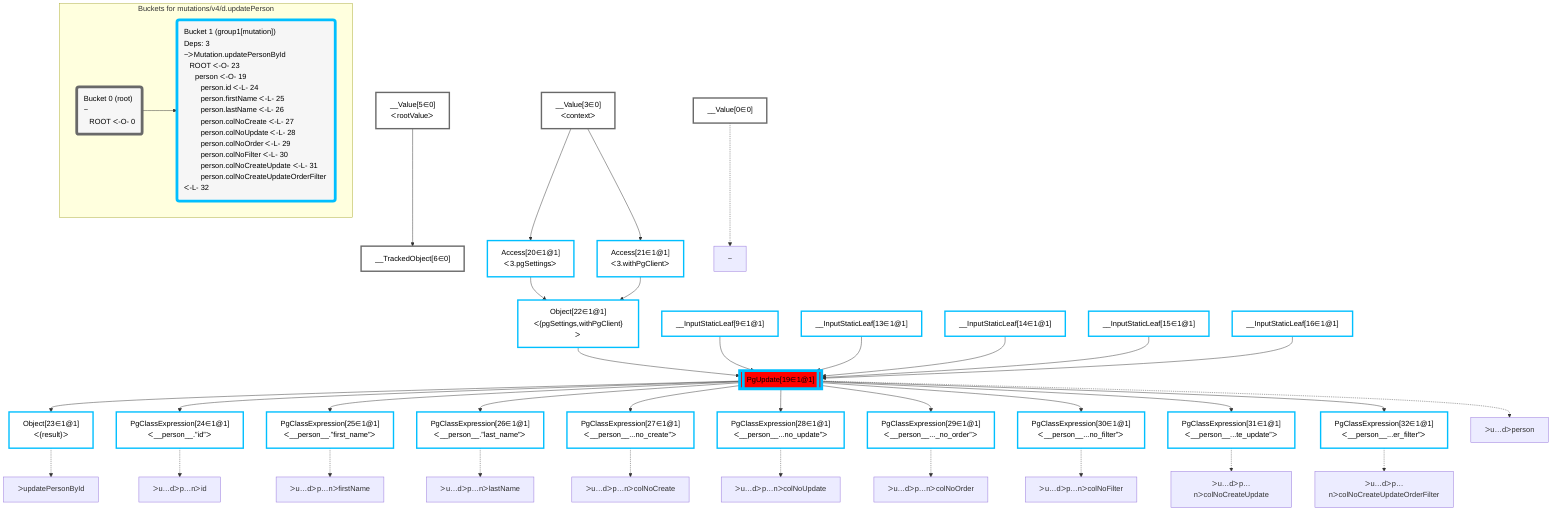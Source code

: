 graph TD
    classDef path fill:#eee,stroke:#000,color:#000
    classDef plan fill:#fff,stroke-width:3px,color:#000
    classDef itemplan fill:#fff,stroke-width:6px,color:#000
    classDef sideeffectplan fill:#f00,stroke-width:6px,color:#000
    classDef bucket fill:#f6f6f6,color:#000,stroke-width:6px,text-align:left


    %% define plans
    __Value0["__Value[0∈0]"]:::plan
    __Value3["__Value[3∈0]<br />ᐸcontextᐳ"]:::plan
    __Value5["__Value[5∈0]<br />ᐸrootValueᐳ"]:::plan
    __TrackedObject6["__TrackedObject[6∈0]"]:::plan
    __InputStaticLeaf9["__InputStaticLeaf[9∈1@1]"]:::plan
    __InputStaticLeaf13["__InputStaticLeaf[13∈1@1]"]:::plan
    __InputStaticLeaf14["__InputStaticLeaf[14∈1@1]"]:::plan
    __InputStaticLeaf15["__InputStaticLeaf[15∈1@1]"]:::plan
    __InputStaticLeaf16["__InputStaticLeaf[16∈1@1]"]:::plan
    Access20["Access[20∈1@1]<br />ᐸ3.pgSettingsᐳ"]:::plan
    Access21["Access[21∈1@1]<br />ᐸ3.withPgClientᐳ"]:::plan
    Object22["Object[22∈1@1]<br />ᐸ{pgSettings,withPgClient}ᐳ"]:::plan
    PgUpdate19[["PgUpdate[19∈1@1]"]]:::sideeffectplan
    Object23["Object[23∈1@1]<br />ᐸ{result}ᐳ"]:::plan
    PgClassExpression24["PgClassExpression[24∈1@1]<br />ᐸ__person__.”id”ᐳ"]:::plan
    PgClassExpression25["PgClassExpression[25∈1@1]<br />ᐸ__person__.”first_name”ᐳ"]:::plan
    PgClassExpression26["PgClassExpression[26∈1@1]<br />ᐸ__person__.”last_name”ᐳ"]:::plan
    PgClassExpression27["PgClassExpression[27∈1@1]<br />ᐸ__person__...no_create”ᐳ"]:::plan
    PgClassExpression28["PgClassExpression[28∈1@1]<br />ᐸ__person__...no_update”ᐳ"]:::plan
    PgClassExpression29["PgClassExpression[29∈1@1]<br />ᐸ__person__..._no_order”ᐳ"]:::plan
    PgClassExpression30["PgClassExpression[30∈1@1]<br />ᐸ__person__...no_filter”ᐳ"]:::plan
    PgClassExpression31["PgClassExpression[31∈1@1]<br />ᐸ__person__...te_update”ᐳ"]:::plan
    PgClassExpression32["PgClassExpression[32∈1@1]<br />ᐸ__person__...er_filter”ᐳ"]:::plan

    %% plan dependencies
    __Value5 --> __TrackedObject6
    __Value3 --> Access20
    __Value3 --> Access21
    Access20 & Access21 --> Object22
    Object22 & __InputStaticLeaf9 & __InputStaticLeaf13 & __InputStaticLeaf14 & __InputStaticLeaf15 & __InputStaticLeaf16 --> PgUpdate19
    PgUpdate19 --> Object23
    PgUpdate19 --> PgClassExpression24
    PgUpdate19 --> PgClassExpression25
    PgUpdate19 --> PgClassExpression26
    PgUpdate19 --> PgClassExpression27
    PgUpdate19 --> PgClassExpression28
    PgUpdate19 --> PgClassExpression29
    PgUpdate19 --> PgClassExpression30
    PgUpdate19 --> PgClassExpression31
    PgUpdate19 --> PgClassExpression32

    %% plan-to-path relationships
    P0["~"]
    __Value0 -.-> P0
    P19["ᐳu…dᐳperson"]
    PgUpdate19 -.-> P19
    P23["ᐳupdatePersonById"]
    Object23 -.-> P23
    P24["ᐳu…dᐳp…nᐳid"]
    PgClassExpression24 -.-> P24
    P25["ᐳu…dᐳp…nᐳfirstName"]
    PgClassExpression25 -.-> P25
    P26["ᐳu…dᐳp…nᐳlastName"]
    PgClassExpression26 -.-> P26
    P27["ᐳu…dᐳp…nᐳcolNoCreate"]
    PgClassExpression27 -.-> P27
    P28["ᐳu…dᐳp…nᐳcolNoUpdate"]
    PgClassExpression28 -.-> P28
    P29["ᐳu…dᐳp…nᐳcolNoOrder"]
    PgClassExpression29 -.-> P29
    P30["ᐳu…dᐳp…nᐳcolNoFilter"]
    PgClassExpression30 -.-> P30
    P31["ᐳu…dᐳp…nᐳcolNoCreateUpdate"]
    PgClassExpression31 -.-> P31
    P32["ᐳu…dᐳp…nᐳcolNoCreateUpdateOrderFilter"]
    PgClassExpression32 -.-> P32

    subgraph "Buckets for mutations/v4/d.updatePerson"
    Bucket0("Bucket 0 (root)<br />~<br />⠀ROOT ᐸ-O- 0"):::bucket
    classDef bucket0 stroke:#696969
    class Bucket0,__Value0,__Value3,__Value5,__TrackedObject6 bucket0
    Bucket1("Bucket 1 (group1[mutation])<br />Deps: 3<br />~ᐳMutation.updatePersonById<br />⠀ROOT ᐸ-O- 23<br />⠀⠀person ᐸ-O- 19<br />⠀⠀⠀person.id ᐸ-L- 24<br />⠀⠀⠀person.firstName ᐸ-L- 25<br />⠀⠀⠀person.lastName ᐸ-L- 26<br />⠀⠀⠀person.colNoCreate ᐸ-L- 27<br />⠀⠀⠀person.colNoUpdate ᐸ-L- 28<br />⠀⠀⠀person.colNoOrder ᐸ-L- 29<br />⠀⠀⠀person.colNoFilter ᐸ-L- 30<br />⠀⠀⠀person.colNoCreateUpdate ᐸ-L- 31<br />⠀⠀⠀person.colNoCreateUpdateOrderFilter ᐸ-L- 32"):::bucket
    classDef bucket1 stroke:#00bfff
    class Bucket1,__InputStaticLeaf9,__InputStaticLeaf13,__InputStaticLeaf14,__InputStaticLeaf15,__InputStaticLeaf16,PgUpdate19,Access20,Access21,Object22,Object23,PgClassExpression24,PgClassExpression25,PgClassExpression26,PgClassExpression27,PgClassExpression28,PgClassExpression29,PgClassExpression30,PgClassExpression31,PgClassExpression32 bucket1
    Bucket0 --> Bucket1
    end